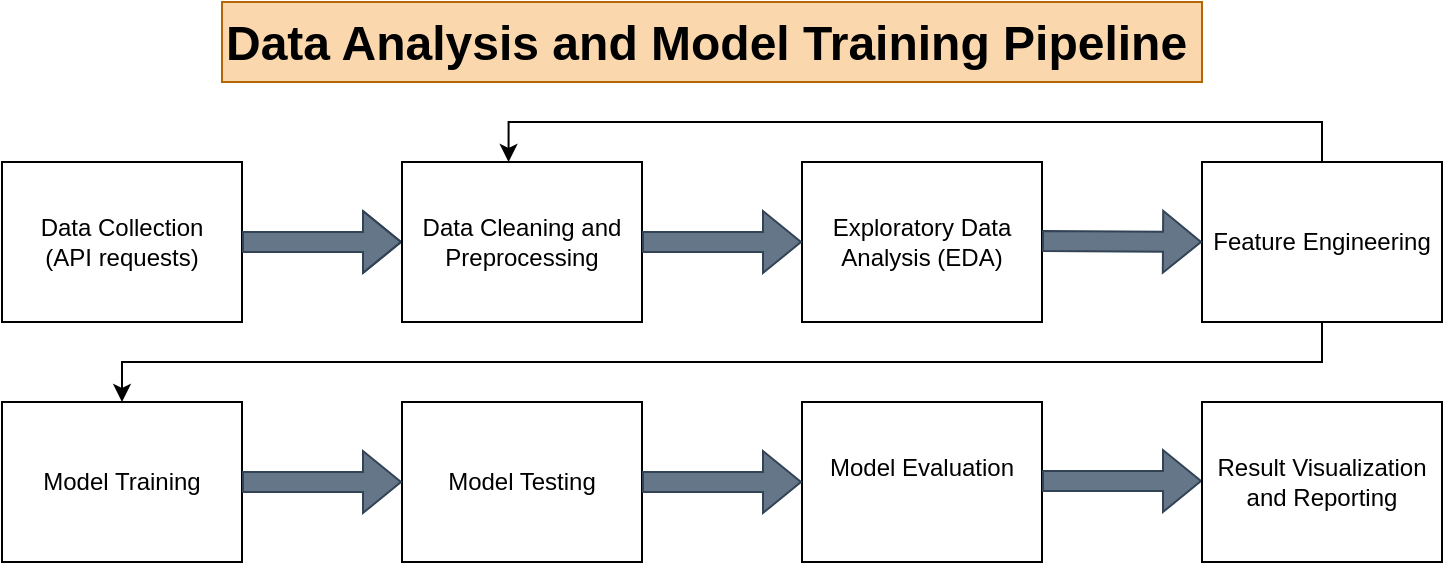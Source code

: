 <mxfile version="24.9.2">
  <diagram name="Page-1" id="jomRh_-zis3Yz7a6amka">
    <mxGraphModel dx="2074" dy="1132" grid="1" gridSize="10" guides="1" tooltips="1" connect="1" arrows="1" fold="1" page="1" pageScale="1" pageWidth="850" pageHeight="1100" math="0" shadow="0">
      <root>
        <mxCell id="0" />
        <mxCell id="1" parent="0" />
        <mxCell id="bUafiuutblpuvGUbwndt-1" value="Data Collection&lt;div&gt;(API requests)&lt;/div&gt;" style="rounded=0;whiteSpace=wrap;html=1;" parent="1" vertex="1">
          <mxGeometry y="120" width="120" height="80" as="geometry" />
        </mxCell>
        <mxCell id="bUafiuutblpuvGUbwndt-4" value="" style="shape=flexArrow;endArrow=classic;html=1;rounded=0;fillColor=#647687;strokeColor=#314354;" parent="1" edge="1">
          <mxGeometry width="50" height="50" relative="1" as="geometry">
            <mxPoint x="120" y="160" as="sourcePoint" />
            <mxPoint x="200" y="160" as="targetPoint" />
            <Array as="points">
              <mxPoint x="160" y="160" />
            </Array>
          </mxGeometry>
        </mxCell>
        <mxCell id="bUafiuutblpuvGUbwndt-5" value="Exploratory Data Analysis (EDA)" style="rounded=0;whiteSpace=wrap;html=1;" parent="1" vertex="1">
          <mxGeometry x="400" y="120" width="120" height="80" as="geometry" />
        </mxCell>
        <mxCell id="bUafiuutblpuvGUbwndt-6" value="Data Cleaning and Preprocessing" style="rounded=0;whiteSpace=wrap;html=1;" parent="1" vertex="1">
          <mxGeometry x="200" y="120" width="120" height="80" as="geometry" />
        </mxCell>
        <mxCell id="bUafiuutblpuvGUbwndt-9" value="" style="shape=flexArrow;endArrow=classic;html=1;rounded=0;entryX=0;entryY=0.5;entryDx=0;entryDy=0;exitX=1;exitY=0.5;exitDx=0;exitDy=0;fillColor=#647687;strokeColor=#314354;" parent="1" source="bUafiuutblpuvGUbwndt-6" target="bUafiuutblpuvGUbwndt-5" edge="1">
          <mxGeometry width="50" height="50" relative="1" as="geometry">
            <mxPoint x="330" y="170" as="sourcePoint" />
            <mxPoint x="380" y="120" as="targetPoint" />
          </mxGeometry>
        </mxCell>
        <mxCell id="ite8uwt256Fa8pru3dLE-10" style="edgeStyle=orthogonalEdgeStyle;rounded=0;orthogonalLoop=1;jettySize=auto;html=1;exitX=0.5;exitY=1;exitDx=0;exitDy=0;entryX=0.5;entryY=0;entryDx=0;entryDy=0;" edge="1" parent="1" source="bUafiuutblpuvGUbwndt-10" target="bUafiuutblpuvGUbwndt-21">
          <mxGeometry relative="1" as="geometry" />
        </mxCell>
        <mxCell id="bUafiuutblpuvGUbwndt-10" value="Feature Engineering" style="rounded=0;whiteSpace=wrap;html=1;" parent="1" vertex="1">
          <mxGeometry x="600" y="120" width="120" height="80" as="geometry" />
        </mxCell>
        <mxCell id="bUafiuutblpuvGUbwndt-11" value="" style="shape=flexArrow;endArrow=classic;html=1;rounded=0;fillColor=#647687;strokeColor=#314354;" parent="1" edge="1">
          <mxGeometry width="50" height="50" relative="1" as="geometry">
            <mxPoint x="520" y="159.5" as="sourcePoint" />
            <mxPoint x="600" y="160" as="targetPoint" />
          </mxGeometry>
        </mxCell>
        <mxCell id="bUafiuutblpuvGUbwndt-12" value="Model Testing" style="rounded=0;whiteSpace=wrap;html=1;" parent="1" vertex="1">
          <mxGeometry x="200" y="240" width="120" height="80" as="geometry" />
        </mxCell>
        <mxCell id="bUafiuutblpuvGUbwndt-14" value="Model Evaluation&lt;div&gt;&lt;br&gt;&lt;/div&gt;" style="rounded=0;whiteSpace=wrap;html=1;" parent="1" vertex="1">
          <mxGeometry x="400" y="240" width="120" height="80" as="geometry" />
        </mxCell>
        <mxCell id="bUafiuutblpuvGUbwndt-15" value="" style="shape=flexArrow;endArrow=classic;html=1;rounded=0;entryX=0;entryY=0.5;entryDx=0;entryDy=0;fillColor=#647687;strokeColor=#314354;" parent="1" target="bUafiuutblpuvGUbwndt-14" edge="1">
          <mxGeometry width="50" height="50" relative="1" as="geometry">
            <mxPoint x="320" y="280" as="sourcePoint" />
            <mxPoint x="170" y="230" as="targetPoint" />
          </mxGeometry>
        </mxCell>
        <mxCell id="bUafiuutblpuvGUbwndt-16" value="" style="shape=flexArrow;endArrow=classic;html=1;rounded=0;exitX=1;exitY=0.5;exitDx=0;exitDy=0;fillColor=#647687;strokeColor=#314354;" parent="1" edge="1">
          <mxGeometry width="50" height="50" relative="1" as="geometry">
            <mxPoint x="520" y="279.5" as="sourcePoint" />
            <mxPoint x="600" y="279.5" as="targetPoint" />
          </mxGeometry>
        </mxCell>
        <mxCell id="bUafiuutblpuvGUbwndt-17" value="Result Visualization and Reporting" style="rounded=0;whiteSpace=wrap;html=1;" parent="1" vertex="1">
          <mxGeometry x="600" y="240" width="120" height="80" as="geometry" />
        </mxCell>
        <mxCell id="bUafiuutblpuvGUbwndt-21" value="Model Training" style="rounded=0;whiteSpace=wrap;html=1;" parent="1" vertex="1">
          <mxGeometry y="240" width="120" height="80" as="geometry" />
        </mxCell>
        <mxCell id="bUafiuutblpuvGUbwndt-22" value="" style="shape=flexArrow;endArrow=classic;html=1;rounded=0;entryX=0;entryY=0.5;entryDx=0;entryDy=0;fillColor=#647687;strokeColor=#314354;" parent="1" target="bUafiuutblpuvGUbwndt-12" edge="1">
          <mxGeometry width="50" height="50" relative="1" as="geometry">
            <mxPoint x="120" y="280" as="sourcePoint" />
            <mxPoint x="170" y="230" as="targetPoint" />
          </mxGeometry>
        </mxCell>
        <mxCell id="bUafiuutblpuvGUbwndt-25" value="&lt;h1 style=&quot;margin-top: 0px;&quot;&gt;Data Analysis and Model Training Pipeline&lt;/h1&gt;" style="text;html=1;whiteSpace=wrap;overflow=hidden;rounded=0;fillColor=#fad7ac;strokeColor=#b46504;" parent="1" vertex="1">
          <mxGeometry x="110" y="40" width="490" height="40" as="geometry" />
        </mxCell>
        <mxCell id="ite8uwt256Fa8pru3dLE-11" style="edgeStyle=orthogonalEdgeStyle;rounded=0;orthogonalLoop=1;jettySize=auto;html=1;exitX=0.5;exitY=0;exitDx=0;exitDy=0;entryX=0.444;entryY=0;entryDx=0;entryDy=0;entryPerimeter=0;" edge="1" parent="1" source="bUafiuutblpuvGUbwndt-10" target="bUafiuutblpuvGUbwndt-6">
          <mxGeometry relative="1" as="geometry" />
        </mxCell>
      </root>
    </mxGraphModel>
  </diagram>
</mxfile>
